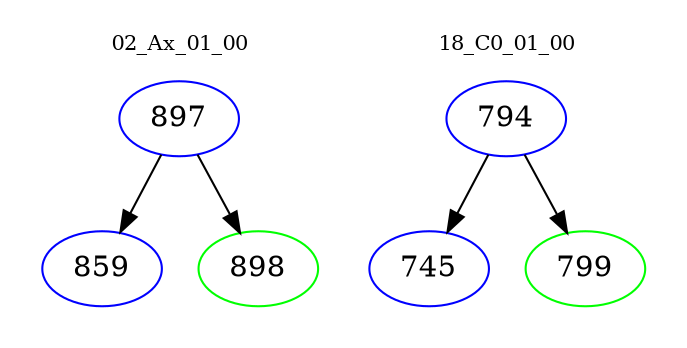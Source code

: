 digraph{
subgraph cluster_0 {
color = white
label = "02_Ax_01_00";
fontsize=10;
T0_897 [label="897", color="blue"]
T0_897 -> T0_859 [color="black"]
T0_859 [label="859", color="blue"]
T0_897 -> T0_898 [color="black"]
T0_898 [label="898", color="green"]
}
subgraph cluster_1 {
color = white
label = "18_C0_01_00";
fontsize=10;
T1_794 [label="794", color="blue"]
T1_794 -> T1_745 [color="black"]
T1_745 [label="745", color="blue"]
T1_794 -> T1_799 [color="black"]
T1_799 [label="799", color="green"]
}
}
